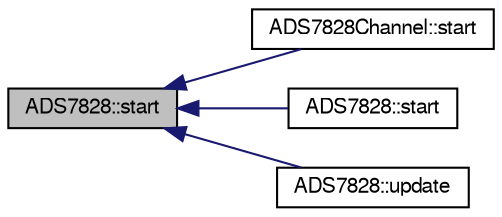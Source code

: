 digraph "ADS7828::start"
{
  edge [fontname="FreeSans",fontsize="10",labelfontname="FreeSans",labelfontsize="10"];
  node [fontname="FreeSans",fontsize="10",shape=record];
  rankdir="LR";
  Node1 [label="ADS7828::start",height=0.2,width=0.4,color="black", fillcolor="grey75", style="filled" fontcolor="black"];
  Node1 -> Node2 [dir="back",color="midnightblue",fontsize="10",style="solid",fontname="FreeSans"];
  Node2 [label="ADS7828Channel::start",height=0.2,width=0.4,color="black", fillcolor="white", style="filled",URL="$class_a_d_s7828_channel.html#ad9204ca49ffa28e0ea681651a7afcf88",tooltip="Initiate A/D conversion for channel object."];
  Node1 -> Node3 [dir="back",color="midnightblue",fontsize="10",style="solid",fontname="FreeSans"];
  Node3 [label="ADS7828::start",height=0.2,width=0.4,color="black", fillcolor="white", style="filled",URL="$class_a_d_s7828.html#a73a86f1b19ef220e9d119551fea5e376"];
  Node1 -> Node4 [dir="back",color="midnightblue",fontsize="10",style="solid",fontname="FreeSans"];
  Node4 [label="ADS7828::update",height=0.2,width=0.4,color="black", fillcolor="white", style="filled",URL="$class_a_d_s7828.html#a825149c18833c4aa25ebf0f08a75379d",tooltip="Initiate communication with device."];
}
